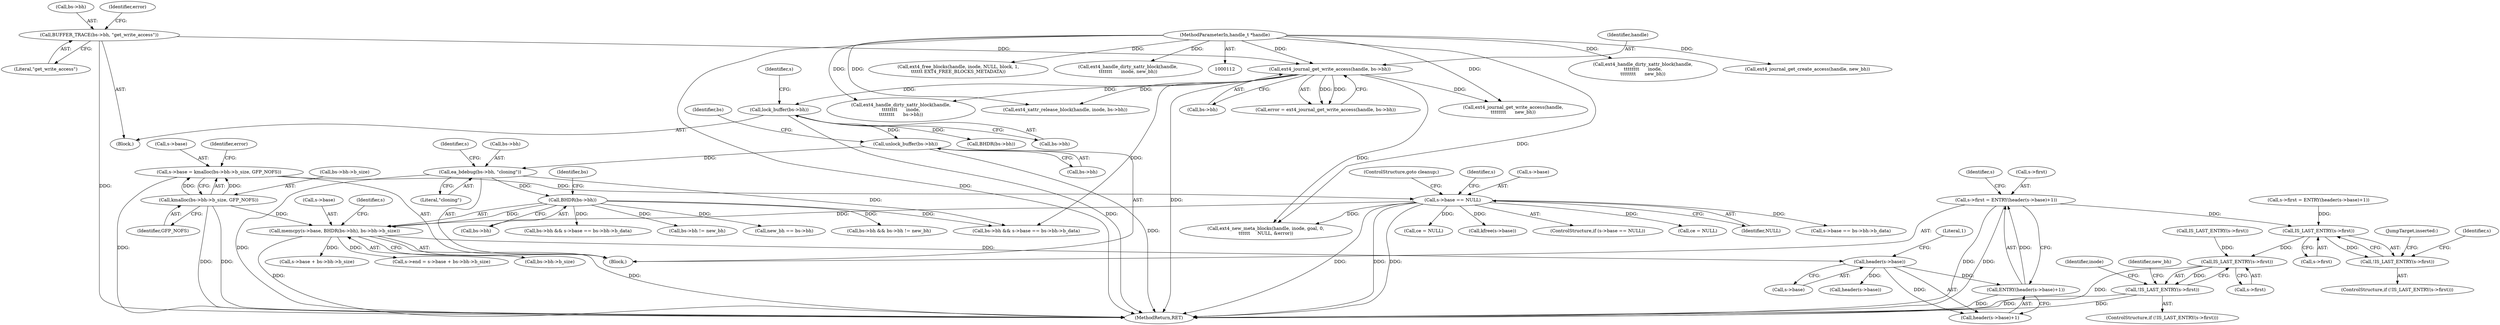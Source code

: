 digraph "0_linux_82939d7999dfc1f1998c4b1c12e2f19edbdff272_3@pointer" {
"1000334" [label="(Call,s->first = ENTRY(header(s->base)+1))"];
"1000338" [label="(Call,ENTRY(header(s->base)+1))"];
"1000340" [label="(Call,header(s->base))"];
"1000321" [label="(Call,memcpy(s->base, BHDR(bs->bh), bs->bh->b_size))"];
"1000315" [label="(Call,s->base == NULL)"];
"1000299" [label="(Call,s->base = kmalloc(bs->bh->b_size, GFP_NOFS))"];
"1000303" [label="(Call,kmalloc(bs->bh->b_size, GFP_NOFS))"];
"1000325" [label="(Call,BHDR(bs->bh))"];
"1000294" [label="(Call,ea_bdebug(bs->bh, \"cloning\"))"];
"1000290" [label="(Call,unlock_buffer(bs->bh))"];
"1000183" [label="(Call,lock_buffer(bs->bh))"];
"1000175" [label="(Call,ext4_journal_get_write_access(handle, bs->bh))"];
"1000113" [label="(MethodParameterIn,handle_t *handle)"];
"1000168" [label="(Call,BUFFER_TRACE(bs->bh, \"get_write_access\"))"];
"1000475" [label="(Call,IS_LAST_ENTRY(s->first))"];
"1000474" [label="(Call,!IS_LAST_ENTRY(s->first))"];
"1000490" [label="(Call,IS_LAST_ENTRY(s->first))"];
"1000489" [label="(Call,!IS_LAST_ENTRY(s->first))"];
"1000765" [label="(Call,bs->bh != new_bh)"];
"1000315" [label="(Call,s->base == NULL)"];
"1000316" [label="(Call,s->base)"];
"1000169" [label="(Call,bs->bh)"];
"1000294" [label="(Call,ea_bdebug(bs->bh, \"cloning\"))"];
"1000320" [label="(ControlStructure,goto cleanup;)"];
"1000509" [label="(Call,new_bh == bs->bh)"];
"1000793" [label="(Call,s->base == bs->bh->b_data)"];
"1000770" [label="(Call,ext4_xattr_release_block(handle, inode, bs->bh))"];
"1000535" [label="(Call,ext4_journal_get_write_access(handle,\n\t\t\t\t\t\t\t\t      new_bh))"];
"1000334" [label="(Call,s->first = ENTRY(header(s->base)+1))"];
"1000602" [label="(Call,ce = NULL)"];
"1000177" [label="(Call,bs->bh)"];
"1000295" [label="(Call,bs->bh)"];
"1000290" [label="(Call,unlock_buffer(bs->bh))"];
"1000329" [label="(Call,bs->bh->b_size)"];
"1000291" [label="(Call,bs->bh)"];
"1000482" [label="(Identifier,s)"];
"1000167" [label="(Block,)"];
"1000300" [label="(Call,s->base)"];
"1000172" [label="(Literal,\"get_write_access\")"];
"1000488" [label="(ControlStructure,if (!IS_LAST_ENTRY(s->first)))"];
"1000368" [label="(Call,s->base + bs->bh->b_size)"];
"1000336" [label="(Identifier,s)"];
"1000589" [label="(Call,ext4_handle_dirty_xattr_block(handle,\n\t\t\t\t\t\t\t\t      inode,\n\t\t\t\t\t\t\t\t      new_bh))"];
"1000321" [label="(Call,memcpy(s->base, BHDR(bs->bh), bs->bh->b_size))"];
"1000176" [label="(Identifier,handle)"];
"1000203" [label="(Call,BHDR(bs->bh))"];
"1000296" [label="(Identifier,bs)"];
"1000657" [label="(Call,ext4_new_meta_blocks(handle, inode, goal, 0,\n\t\t\t\t\t\t     NULL, &error))"];
"1000789" [label="(Call,bs->bh && s->base == bs->bh->b_data)"];
"1000496" [label="(Identifier,new_bh)"];
"1000761" [label="(Call,bs->bh && bs->bh != new_bh)"];
"1000491" [label="(Call,s->first)"];
"1000113" [label="(MethodParameterIn,handle_t *handle)"];
"1000323" [label="(Identifier,s)"];
"1000476" [label="(Call,s->first)"];
"1000299" [label="(Call,s->base = kmalloc(bs->bh->b_size, GFP_NOFS))"];
"1000802" [label="(Call,kfree(s->base))"];
"1000326" [label="(Call,bs->bh)"];
"1000232" [label="(Call,IS_LAST_ENTRY(s->first))"];
"1000341" [label="(Call,s->base)"];
"1000474" [label="(Call,!IS_LAST_ENTRY(s->first))"];
"1000710" [label="(Call,ext4_journal_get_create_access(handle, new_bh))"];
"1000314" [label="(ControlStructure,if (s->base == NULL))"];
"1000344" [label="(Literal,1)"];
"1000339" [label="(Call,header(s->base)+1)"];
"1000168" [label="(Call,BUFFER_TRACE(bs->bh, \"get_write_access\"))"];
"1000325" [label="(Call,BHDR(bs->bh))"];
"1000301" [label="(Identifier,s)"];
"1000322" [label="(Call,s->base)"];
"1000298" [label="(Literal,\"cloning\")"];
"1000192" [label="(Identifier,s)"];
"1000825" [label="(MethodReturn,RET)"];
"1000563" [label="(Call,ce = NULL)"];
"1000335" [label="(Call,s->first)"];
"1000173" [label="(Call,error = ext4_journal_get_write_access(handle, bs->bh))"];
"1000752" [label="(Identifier,inode)"];
"1000319" [label="(Identifier,NULL)"];
"1000338" [label="(Call,ENTRY(header(s->base)+1))"];
"1000347" [label="(Call,header(s->base))"];
"1000349" [label="(Identifier,s)"];
"1000490" [label="(Call,IS_LAST_ENTRY(s->first))"];
"1000331" [label="(Identifier,bs)"];
"1000309" [label="(Identifier,GFP_NOFS)"];
"1000698" [label="(Call,ext4_free_blocks(handle, inode, NULL, block, 1,\n\t\t\t\t\t\t EXT4_FREE_BLOCKS_METADATA))"];
"1000175" [label="(Call,ext4_journal_get_write_access(handle, bs->bh))"];
"1000340" [label="(Call,header(s->base))"];
"1000275" [label="(Block,)"];
"1000489" [label="(Call,!IS_LAST_ENTRY(s->first))"];
"1000426" [label="(Call,s->first = ENTRY(header(s->base)+1))"];
"1000475" [label="(Call,IS_LAST_ENTRY(s->first))"];
"1000364" [label="(Call,s->end = s->base + bs->bh->b_size)"];
"1000174" [label="(Identifier,error)"];
"1000311" [label="(Identifier,error)"];
"1000607" [label="(Call,bs->bh && s->base == bs->bh->b_data)"];
"1000473" [label="(ControlStructure,if (!IS_LAST_ENTRY(s->first)))"];
"1000264" [label="(Call,ext4_handle_dirty_xattr_block(handle,\n\t\t\t\t\t\t\t\t      inode,\n\t\t\t\t\t\t\t\t      bs->bh))"];
"1000487" [label="(JumpTarget,inserted:)"];
"1000303" [label="(Call,kmalloc(bs->bh->b_size, GFP_NOFS))"];
"1000304" [label="(Call,bs->bh->b_size)"];
"1000184" [label="(Call,bs->bh)"];
"1000742" [label="(Call,ext4_handle_dirty_xattr_block(handle,\n\t\t\t\t\t\t\t      inode, new_bh))"];
"1000183" [label="(Call,lock_buffer(bs->bh))"];
"1000334" -> "1000275"  [label="AST: "];
"1000334" -> "1000338"  [label="CFG: "];
"1000335" -> "1000334"  [label="AST: "];
"1000338" -> "1000334"  [label="AST: "];
"1000349" -> "1000334"  [label="CFG: "];
"1000334" -> "1000825"  [label="DDG: "];
"1000334" -> "1000825"  [label="DDG: "];
"1000338" -> "1000334"  [label="DDG: "];
"1000334" -> "1000475"  [label="DDG: "];
"1000338" -> "1000339"  [label="CFG: "];
"1000339" -> "1000338"  [label="AST: "];
"1000338" -> "1000825"  [label="DDG: "];
"1000340" -> "1000338"  [label="DDG: "];
"1000340" -> "1000339"  [label="AST: "];
"1000340" -> "1000341"  [label="CFG: "];
"1000341" -> "1000340"  [label="AST: "];
"1000344" -> "1000340"  [label="CFG: "];
"1000340" -> "1000339"  [label="DDG: "];
"1000321" -> "1000340"  [label="DDG: "];
"1000340" -> "1000347"  [label="DDG: "];
"1000321" -> "1000275"  [label="AST: "];
"1000321" -> "1000329"  [label="CFG: "];
"1000322" -> "1000321"  [label="AST: "];
"1000325" -> "1000321"  [label="AST: "];
"1000329" -> "1000321"  [label="AST: "];
"1000336" -> "1000321"  [label="CFG: "];
"1000321" -> "1000825"  [label="DDG: "];
"1000321" -> "1000825"  [label="DDG: "];
"1000315" -> "1000321"  [label="DDG: "];
"1000325" -> "1000321"  [label="DDG: "];
"1000303" -> "1000321"  [label="DDG: "];
"1000321" -> "1000364"  [label="DDG: "];
"1000321" -> "1000368"  [label="DDG: "];
"1000315" -> "1000314"  [label="AST: "];
"1000315" -> "1000319"  [label="CFG: "];
"1000316" -> "1000315"  [label="AST: "];
"1000319" -> "1000315"  [label="AST: "];
"1000320" -> "1000315"  [label="CFG: "];
"1000323" -> "1000315"  [label="CFG: "];
"1000315" -> "1000825"  [label="DDG: "];
"1000315" -> "1000825"  [label="DDG: "];
"1000315" -> "1000825"  [label="DDG: "];
"1000299" -> "1000315"  [label="DDG: "];
"1000315" -> "1000563"  [label="DDG: "];
"1000315" -> "1000602"  [label="DDG: "];
"1000315" -> "1000657"  [label="DDG: "];
"1000315" -> "1000793"  [label="DDG: "];
"1000315" -> "1000802"  [label="DDG: "];
"1000299" -> "1000275"  [label="AST: "];
"1000299" -> "1000303"  [label="CFG: "];
"1000300" -> "1000299"  [label="AST: "];
"1000303" -> "1000299"  [label="AST: "];
"1000311" -> "1000299"  [label="CFG: "];
"1000299" -> "1000825"  [label="DDG: "];
"1000303" -> "1000299"  [label="DDG: "];
"1000303" -> "1000299"  [label="DDG: "];
"1000303" -> "1000309"  [label="CFG: "];
"1000304" -> "1000303"  [label="AST: "];
"1000309" -> "1000303"  [label="AST: "];
"1000303" -> "1000825"  [label="DDG: "];
"1000303" -> "1000825"  [label="DDG: "];
"1000325" -> "1000326"  [label="CFG: "];
"1000326" -> "1000325"  [label="AST: "];
"1000331" -> "1000325"  [label="CFG: "];
"1000294" -> "1000325"  [label="DDG: "];
"1000325" -> "1000509"  [label="DDG: "];
"1000325" -> "1000607"  [label="DDG: "];
"1000325" -> "1000761"  [label="DDG: "];
"1000325" -> "1000765"  [label="DDG: "];
"1000325" -> "1000789"  [label="DDG: "];
"1000294" -> "1000275"  [label="AST: "];
"1000294" -> "1000298"  [label="CFG: "];
"1000295" -> "1000294"  [label="AST: "];
"1000298" -> "1000294"  [label="AST: "];
"1000301" -> "1000294"  [label="CFG: "];
"1000294" -> "1000825"  [label="DDG: "];
"1000290" -> "1000294"  [label="DDG: "];
"1000294" -> "1000789"  [label="DDG: "];
"1000290" -> "1000275"  [label="AST: "];
"1000290" -> "1000291"  [label="CFG: "];
"1000291" -> "1000290"  [label="AST: "];
"1000296" -> "1000290"  [label="CFG: "];
"1000290" -> "1000825"  [label="DDG: "];
"1000183" -> "1000290"  [label="DDG: "];
"1000183" -> "1000167"  [label="AST: "];
"1000183" -> "1000184"  [label="CFG: "];
"1000184" -> "1000183"  [label="AST: "];
"1000192" -> "1000183"  [label="CFG: "];
"1000183" -> "1000825"  [label="DDG: "];
"1000175" -> "1000183"  [label="DDG: "];
"1000183" -> "1000203"  [label="DDG: "];
"1000175" -> "1000173"  [label="AST: "];
"1000175" -> "1000177"  [label="CFG: "];
"1000176" -> "1000175"  [label="AST: "];
"1000177" -> "1000175"  [label="AST: "];
"1000173" -> "1000175"  [label="CFG: "];
"1000175" -> "1000825"  [label="DDG: "];
"1000175" -> "1000173"  [label="DDG: "];
"1000175" -> "1000173"  [label="DDG: "];
"1000113" -> "1000175"  [label="DDG: "];
"1000168" -> "1000175"  [label="DDG: "];
"1000175" -> "1000264"  [label="DDG: "];
"1000175" -> "1000535"  [label="DDG: "];
"1000175" -> "1000657"  [label="DDG: "];
"1000175" -> "1000770"  [label="DDG: "];
"1000175" -> "1000789"  [label="DDG: "];
"1000113" -> "1000112"  [label="AST: "];
"1000113" -> "1000825"  [label="DDG: "];
"1000113" -> "1000264"  [label="DDG: "];
"1000113" -> "1000535"  [label="DDG: "];
"1000113" -> "1000589"  [label="DDG: "];
"1000113" -> "1000657"  [label="DDG: "];
"1000113" -> "1000698"  [label="DDG: "];
"1000113" -> "1000710"  [label="DDG: "];
"1000113" -> "1000742"  [label="DDG: "];
"1000113" -> "1000770"  [label="DDG: "];
"1000168" -> "1000167"  [label="AST: "];
"1000168" -> "1000172"  [label="CFG: "];
"1000169" -> "1000168"  [label="AST: "];
"1000172" -> "1000168"  [label="AST: "];
"1000174" -> "1000168"  [label="CFG: "];
"1000168" -> "1000825"  [label="DDG: "];
"1000475" -> "1000474"  [label="AST: "];
"1000475" -> "1000476"  [label="CFG: "];
"1000476" -> "1000475"  [label="AST: "];
"1000474" -> "1000475"  [label="CFG: "];
"1000475" -> "1000474"  [label="DDG: "];
"1000426" -> "1000475"  [label="DDG: "];
"1000475" -> "1000490"  [label="DDG: "];
"1000474" -> "1000473"  [label="AST: "];
"1000482" -> "1000474"  [label="CFG: "];
"1000487" -> "1000474"  [label="CFG: "];
"1000490" -> "1000489"  [label="AST: "];
"1000490" -> "1000491"  [label="CFG: "];
"1000491" -> "1000490"  [label="AST: "];
"1000489" -> "1000490"  [label="CFG: "];
"1000490" -> "1000825"  [label="DDG: "];
"1000490" -> "1000489"  [label="DDG: "];
"1000232" -> "1000490"  [label="DDG: "];
"1000489" -> "1000488"  [label="AST: "];
"1000496" -> "1000489"  [label="CFG: "];
"1000752" -> "1000489"  [label="CFG: "];
"1000489" -> "1000825"  [label="DDG: "];
"1000489" -> "1000825"  [label="DDG: "];
}

